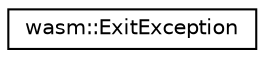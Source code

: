digraph "Graphical Class Hierarchy"
{
  edge [fontname="Helvetica",fontsize="10",labelfontname="Helvetica",labelfontsize="10"];
  node [fontname="Helvetica",fontsize="10",shape=record];
  rankdir="LR";
  Node0 [label="wasm::ExitException",height=0.2,width=0.4,color="black", fillcolor="white", style="filled",URL="$structwasm_1_1_exit_exception.html"];
}
